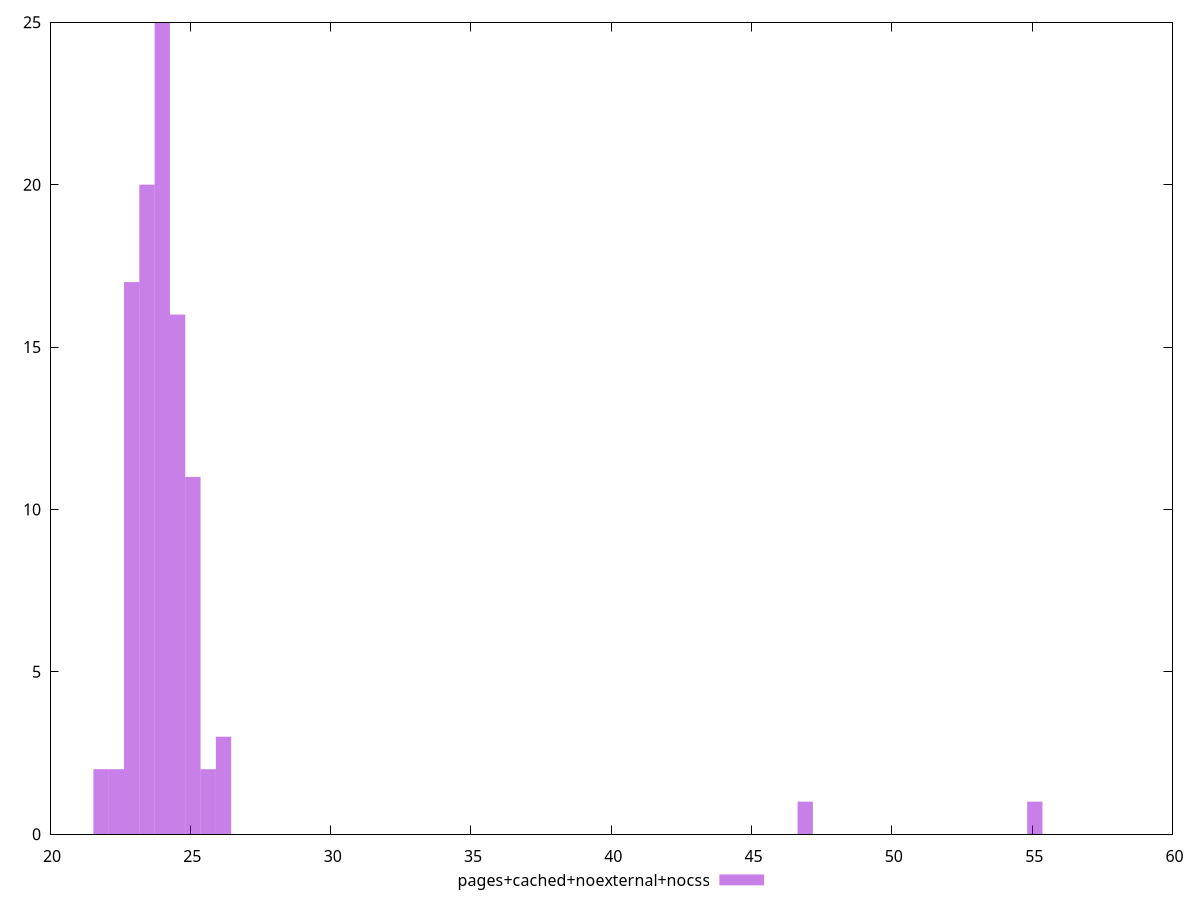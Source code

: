 $_pagesCachedNoexternalNocss <<EOF
22.910535490293764 17
23.456024430538854 20
24.547002311029033 16
24.001513370783943 25
21.819557609803585 2
25.092491251274122 11
25.637980191519212 2
22.365046550048675 2
55.094382964754054 1
46.91204886107771 1
26.183469131764305 3
EOF
set key outside below
set terminal pngcairo
set output "report_00005_2020-11-02T22-26-11.212Z/bootup-time/pages+cached+noexternal+nocss//raw_hist.png"
set yrange [0:25]
set boxwidth 0.5454889402450896
set style fill transparent solid 0.5 noborder
plot $_pagesCachedNoexternalNocss title "pages+cached+noexternal+nocss" with boxes ,